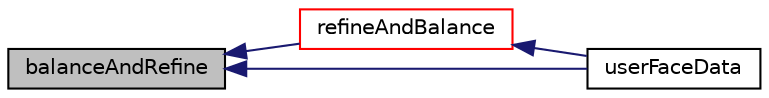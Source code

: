 digraph "balanceAndRefine"
{
  bgcolor="transparent";
  edge [fontname="Helvetica",fontsize="10",labelfontname="Helvetica",labelfontsize="10"];
  node [fontname="Helvetica",fontsize="10",shape=record];
  rankdir="LR";
  Node4140 [label="balanceAndRefine",height=0.2,width=0.4,color="black", fillcolor="grey75", style="filled", fontcolor="black"];
  Node4140 -> Node4141 [dir="back",color="midnightblue",fontsize="10",style="solid",fontname="Helvetica"];
  Node4141 [label="refineAndBalance",height=0.2,width=0.4,color="red",URL="$a25857.html#ac205e187b0cac287f346f71f7f170f00",tooltip="Refine some cells and rebalance. "];
  Node4141 -> Node4146 [dir="back",color="midnightblue",fontsize="10",style="solid",fontname="Helvetica"];
  Node4146 [label="userFaceData",height=0.2,width=0.4,color="black",URL="$a25857.html#a2cb6efa4184bedfbed60b069881c26a3"];
  Node4140 -> Node4146 [dir="back",color="midnightblue",fontsize="10",style="solid",fontname="Helvetica"];
}
